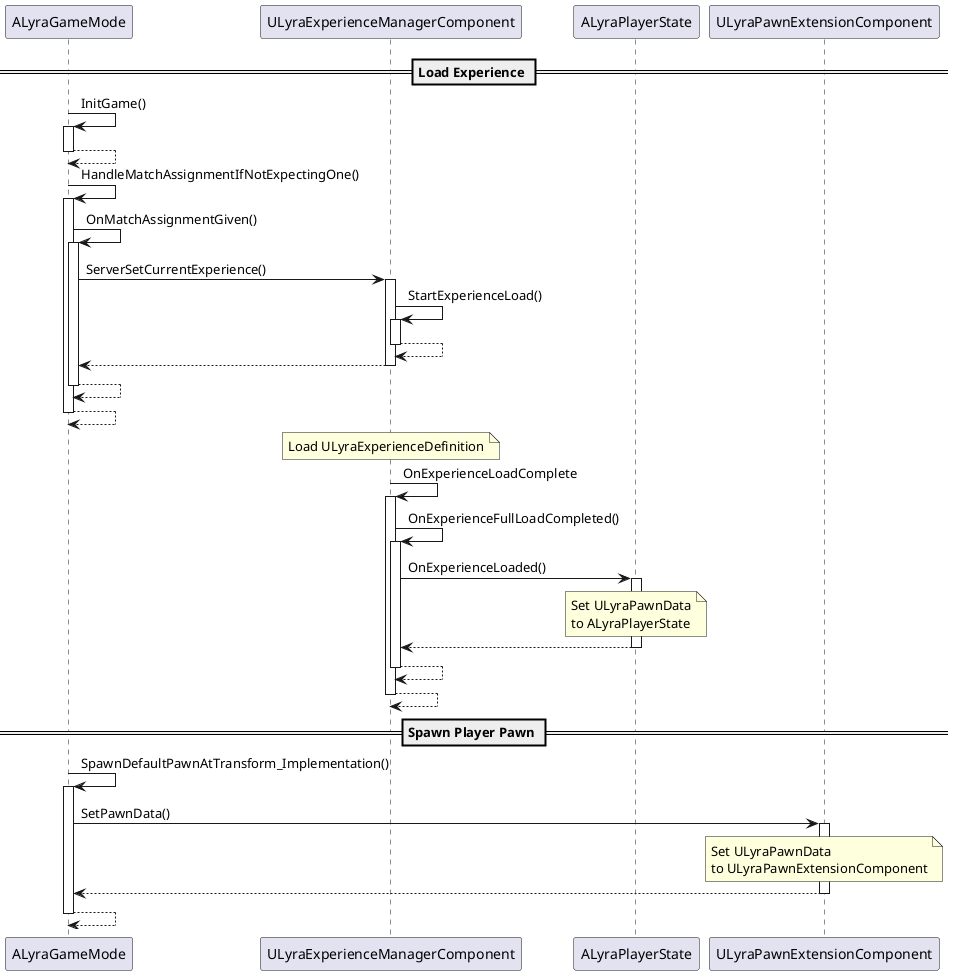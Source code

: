@startuml Lyra

autoactivate on

== Load Experience ==


ALyraGameMode -> ALyraGameMode : InitGame()
return
ALyraGameMode -> ALyraGameMode : HandleMatchAssignmentIfNotExpectingOne()
	ALyraGameMode -> ALyraGameMode : OnMatchAssignmentGiven()
		ALyraGameMode -> ULyraExperienceManagerComponent : ServerSetCurrentExperience()
			ULyraExperienceManagerComponent -> ULyraExperienceManagerComponent : StartExperienceLoad()
			return
		return
	return
return

note over ULyraExperienceManagerComponent
	Load ULyraExperienceDefinition
end note

ULyraExperienceManagerComponent -> ULyraExperienceManagerComponent : OnExperienceLoadComplete
	ULyraExperienceManagerComponent -> ULyraExperienceManagerComponent : OnExperienceFullLoadCompleted()
		ULyraExperienceManagerComponent -> ALyraPlayerState : OnExperienceLoaded()
			note over ALyraPlayerState
				Set ULyraPawnData
				to ALyraPlayerState
			end note
		return
	return
return

== Spawn Player Pawn ==

ALyraGameMode -> ALyraGameMode :SpawnDefaultPawnAtTransform_Implementation()
	ALyraGameMode -> ULyraPawnExtensionComponent : SetPawnData()
		note over ULyraPawnExtensionComponent
			Set ULyraPawnData
			to ULyraPawnExtensionComponent
		end note
	return
return

@enduml
